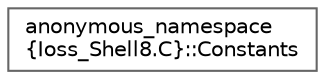 digraph "Graphical Class Hierarchy"
{
 // INTERACTIVE_SVG=YES
 // LATEX_PDF_SIZE
  bgcolor="transparent";
  edge [fontname=Helvetica,fontsize=10,labelfontname=Helvetica,labelfontsize=10];
  node [fontname=Helvetica,fontsize=10,shape=box,height=0.2,width=0.4];
  rankdir="LR";
  Node0 [id="Node000000",label="anonymous_namespace\l\{Ioss_Shell8.C\}::Constants",height=0.2,width=0.4,color="grey40", fillcolor="white", style="filled",URL="$structanonymous__namespace_02Ioss__Shell8_8C_03_1_1Constants.html",tooltip=" "];
}
